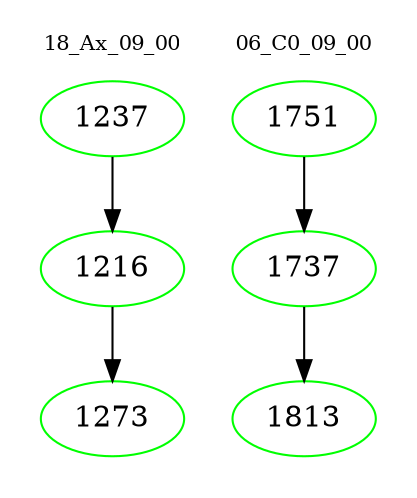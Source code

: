 digraph{
subgraph cluster_0 {
color = white
label = "18_Ax_09_00";
fontsize=10;
T0_1237 [label="1237", color="green"]
T0_1237 -> T0_1216 [color="black"]
T0_1216 [label="1216", color="green"]
T0_1216 -> T0_1273 [color="black"]
T0_1273 [label="1273", color="green"]
}
subgraph cluster_1 {
color = white
label = "06_C0_09_00";
fontsize=10;
T1_1751 [label="1751", color="green"]
T1_1751 -> T1_1737 [color="black"]
T1_1737 [label="1737", color="green"]
T1_1737 -> T1_1813 [color="black"]
T1_1813 [label="1813", color="green"]
}
}
